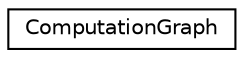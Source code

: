 digraph "Graphical Class Hierarchy"
{
  edge [fontname="Helvetica",fontsize="10",labelfontname="Helvetica",labelfontsize="10"];
  node [fontname="Helvetica",fontsize="10",shape=record];
  rankdir="LR";
  Node0 [label="ComputationGraph",height=0.2,width=0.4,color="black", fillcolor="white", style="filled",URL="$structkaldi_1_1nnet3_1_1ComputationGraph.html",tooltip="The first step in compilation is to turn the ComputationSpecification into a ComputationGraph, where for each Cindex we have a list of other Cindexes that it depends on. "];
}
